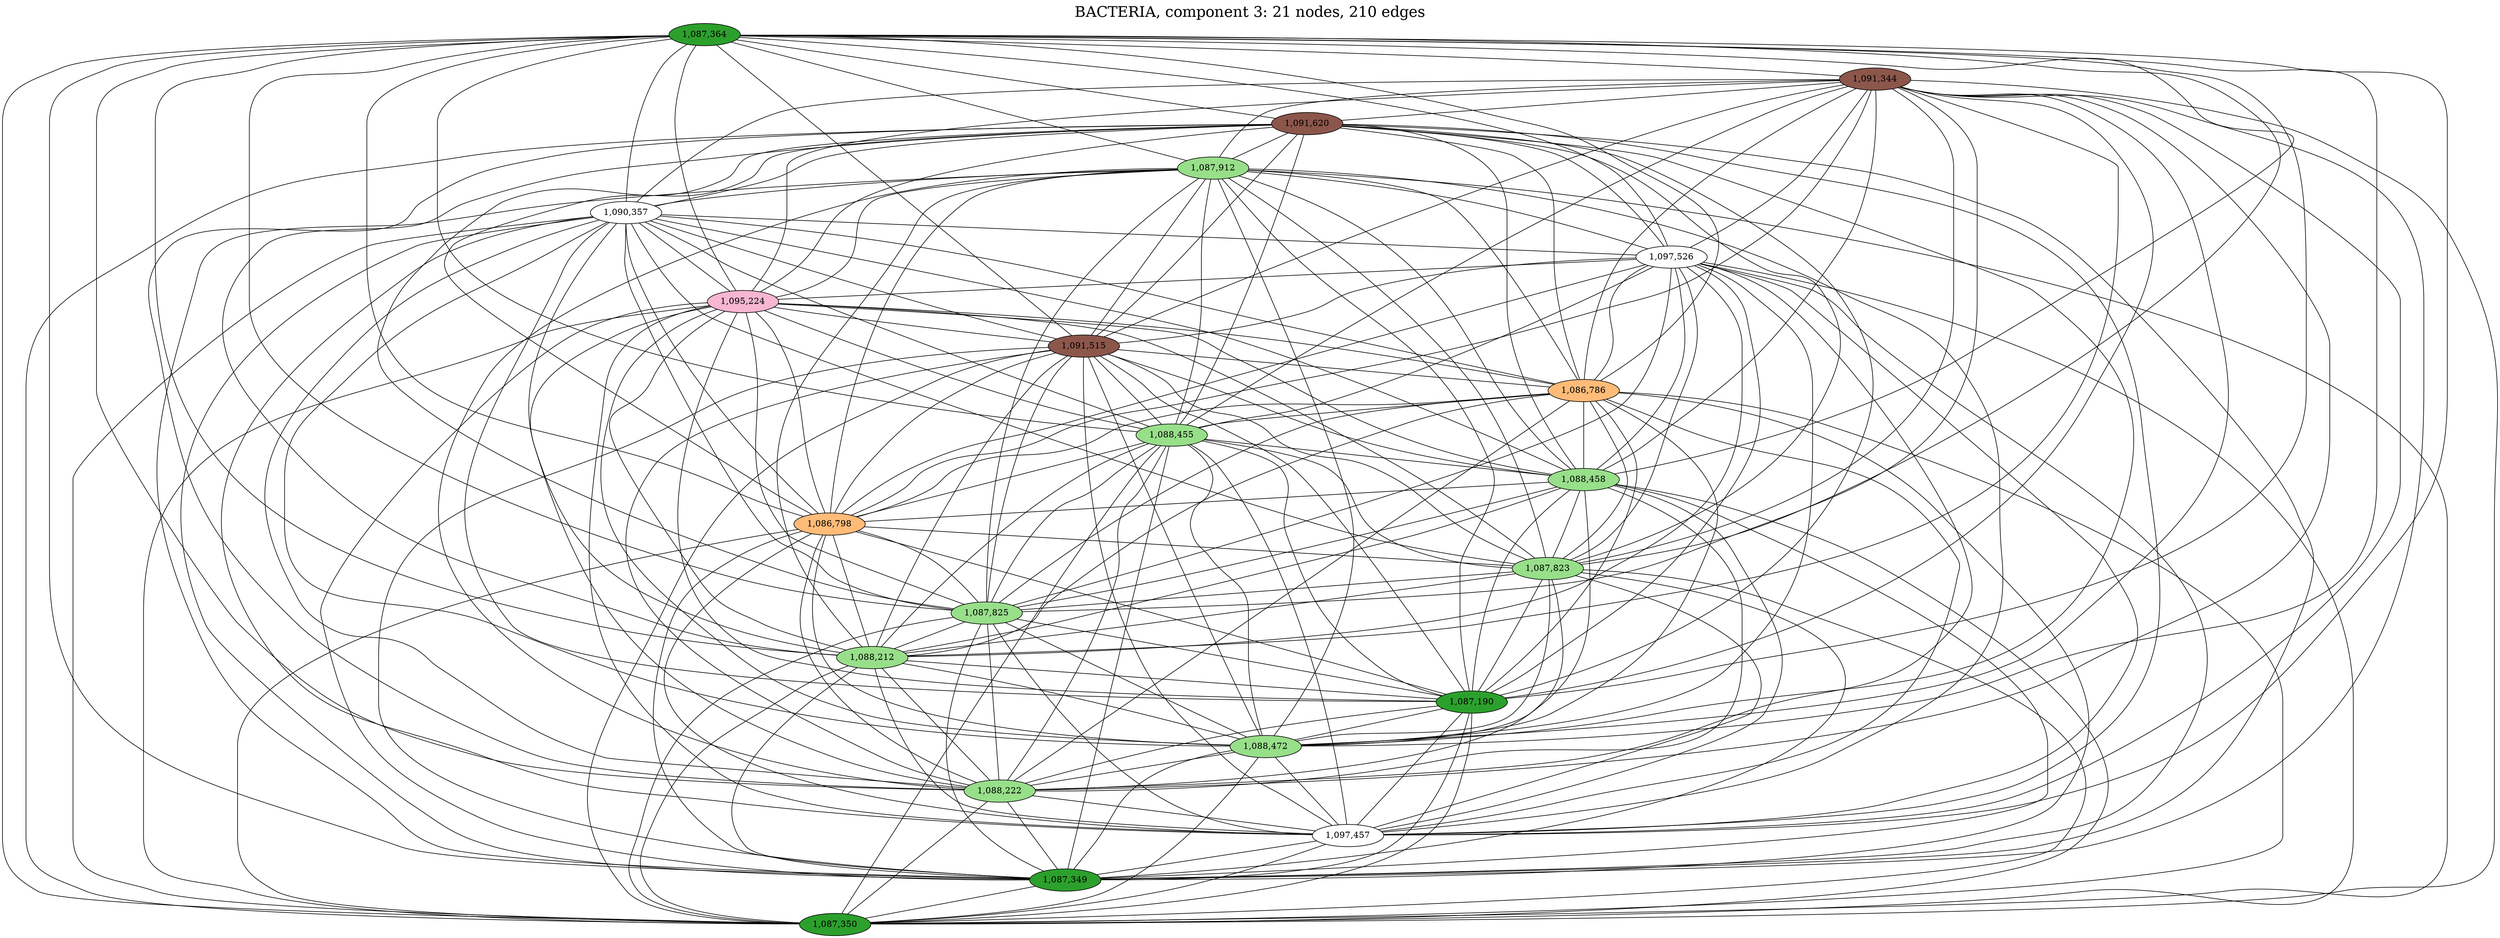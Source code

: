 graph BACTERIA_cc3 {
	overlap="prism50";
	outputorder="edgesfirst";
	label="BACTERIA, component 3: 21 nodes, 210 edges";
	labelloc="t";
	fontsize=24;
	"1,087,364" [style="filled", fillcolor="#2ca02c", fontcolor="#000000"];
	"1,091,344" [style="filled", fillcolor="#8c564b", fontcolor="#000000"];
	"1,091,620" [style="filled", fillcolor="#8c564b", fontcolor="#000000"];
	"1,087,912" [style="filled", fillcolor="#98df8a", fontcolor="#000000"];
	"1,090,357" [style="filled", fillcolor="#ffffff", fontcolor="#000000"];
	"1,097,526" [style="filled", fillcolor="#ffffff", fontcolor="#000000"];
	"1,095,224" [style="filled", fillcolor="#f7b6d2", fontcolor="#000000"];
	"1,091,515" [style="filled", fillcolor="#8c564b", fontcolor="#000000"];
	"1,086,786" [style="filled", fillcolor="#ffbb78", fontcolor="#000000"];
	"1,088,455" [style="filled", fillcolor="#98df8a", fontcolor="#000000"];
	"1,088,458" [style="filled", fillcolor="#98df8a", fontcolor="#000000"];
	"1,086,798" [style="filled", fillcolor="#ffbb78", fontcolor="#000000"];
	"1,087,823" [style="filled", fillcolor="#98df8a", fontcolor="#000000"];
	"1,087,825" [style="filled", fillcolor="#98df8a", fontcolor="#000000"];
	"1,088,212" [style="filled", fillcolor="#98df8a", fontcolor="#000000"];
	"1,087,190" [style="filled", fillcolor="#2ca02c", fontcolor="#000000"];
	"1,088,472" [style="filled", fillcolor="#98df8a", fontcolor="#000000"];
	"1,088,222" [style="filled", fillcolor="#98df8a", fontcolor="#000000"];
	"1,097,457" [style="filled", fillcolor="#ffffff", fontcolor="#000000"];
	"1,087,349" [style="filled", fillcolor="#2ca02c", fontcolor="#000000"];
	"1,087,350" [style="filled", fillcolor="#2ca02c", fontcolor="#000000"];
	"1,087,364" -- "1,086,786";
	"1,087,364" -- "1,086,798";
	"1,087,364" -- "1,087,190";
	"1,087,364" -- "1,087,349";
	"1,087,364" -- "1,087,350";
	"1,087,364" -- "1,087,823";
	"1,087,364" -- "1,087,825";
	"1,087,364" -- "1,087,912";
	"1,087,364" -- "1,088,212";
	"1,087,364" -- "1,088,222";
	"1,087,364" -- "1,088,455";
	"1,087,364" -- "1,088,458";
	"1,087,364" -- "1,088,472";
	"1,087,364" -- "1,090,357";
	"1,087,364" -- "1,091,344";
	"1,087,364" -- "1,091,515";
	"1,087,364" -- "1,091,620";
	"1,087,364" -- "1,095,224";
	"1,087,364" -- "1,097,457";
	"1,087,364" -- "1,097,526";
	"1,091,344" -- "1,086,786";
	"1,091,344" -- "1,086,798";
	"1,091,344" -- "1,087,190";
	"1,091,344" -- "1,087,349";
	"1,091,344" -- "1,087,350";
	"1,091,344" -- "1,087,823";
	"1,091,344" -- "1,087,825";
	"1,091,344" -- "1,087,912";
	"1,091,344" -- "1,088,212";
	"1,091,344" -- "1,088,222";
	"1,091,344" -- "1,088,455";
	"1,091,344" -- "1,088,458";
	"1,091,344" -- "1,088,472";
	"1,091,344" -- "1,090,357";
	"1,091,344" -- "1,091,515";
	"1,091,344" -- "1,091,620";
	"1,091,344" -- "1,095,224";
	"1,091,344" -- "1,097,457";
	"1,091,344" -- "1,097,526";
	"1,091,620" -- "1,086,786";
	"1,091,620" -- "1,086,798";
	"1,091,620" -- "1,087,190";
	"1,091,620" -- "1,087,349";
	"1,091,620" -- "1,087,350";
	"1,091,620" -- "1,087,823";
	"1,091,620" -- "1,087,825";
	"1,091,620" -- "1,087,912";
	"1,091,620" -- "1,088,212";
	"1,091,620" -- "1,088,222";
	"1,091,620" -- "1,088,455";
	"1,091,620" -- "1,088,458";
	"1,091,620" -- "1,088,472";
	"1,091,620" -- "1,090,357";
	"1,091,620" -- "1,091,515";
	"1,091,620" -- "1,095,224";
	"1,091,620" -- "1,097,457";
	"1,091,620" -- "1,097,526";
	"1,087,912" -- "1,086,786";
	"1,087,912" -- "1,086,798";
	"1,087,912" -- "1,087,190";
	"1,087,912" -- "1,087,349";
	"1,087,912" -- "1,087,350";
	"1,087,912" -- "1,087,823";
	"1,087,912" -- "1,087,825";
	"1,087,912" -- "1,088,212";
	"1,087,912" -- "1,088,222";
	"1,087,912" -- "1,088,455";
	"1,087,912" -- "1,088,458";
	"1,087,912" -- "1,088,472";
	"1,087,912" -- "1,090,357";
	"1,087,912" -- "1,091,515";
	"1,087,912" -- "1,095,224";
	"1,087,912" -- "1,097,457";
	"1,087,912" -- "1,097,526";
	"1,090,357" -- "1,086,786";
	"1,090,357" -- "1,086,798";
	"1,090,357" -- "1,087,190";
	"1,090,357" -- "1,087,349";
	"1,090,357" -- "1,087,350";
	"1,090,357" -- "1,087,823";
	"1,090,357" -- "1,087,825";
	"1,090,357" -- "1,088,212";
	"1,090,357" -- "1,088,222";
	"1,090,357" -- "1,088,455";
	"1,090,357" -- "1,088,458";
	"1,090,357" -- "1,088,472";
	"1,090,357" -- "1,091,515";
	"1,090,357" -- "1,095,224";
	"1,090,357" -- "1,097,457";
	"1,090,357" -- "1,097,526";
	"1,097,526" -- "1,086,786";
	"1,097,526" -- "1,086,798";
	"1,097,526" -- "1,087,190";
	"1,097,526" -- "1,087,349";
	"1,097,526" -- "1,087,350";
	"1,097,526" -- "1,087,823";
	"1,097,526" -- "1,087,825";
	"1,097,526" -- "1,088,212";
	"1,097,526" -- "1,088,222";
	"1,097,526" -- "1,088,455";
	"1,097,526" -- "1,088,458";
	"1,097,526" -- "1,088,472";
	"1,097,526" -- "1,091,515";
	"1,097,526" -- "1,095,224";
	"1,097,526" -- "1,097,457";
	"1,095,224" -- "1,086,786";
	"1,095,224" -- "1,086,798";
	"1,095,224" -- "1,087,190";
	"1,095,224" -- "1,087,349";
	"1,095,224" -- "1,087,350";
	"1,095,224" -- "1,087,823";
	"1,095,224" -- "1,087,825";
	"1,095,224" -- "1,088,212";
	"1,095,224" -- "1,088,222";
	"1,095,224" -- "1,088,455";
	"1,095,224" -- "1,088,458";
	"1,095,224" -- "1,088,472";
	"1,095,224" -- "1,091,515";
	"1,095,224" -- "1,097,457";
	"1,091,515" -- "1,086,786";
	"1,091,515" -- "1,086,798";
	"1,091,515" -- "1,087,190";
	"1,091,515" -- "1,087,349";
	"1,091,515" -- "1,087,350";
	"1,091,515" -- "1,087,823";
	"1,091,515" -- "1,087,825";
	"1,091,515" -- "1,088,212";
	"1,091,515" -- "1,088,222";
	"1,091,515" -- "1,088,455";
	"1,091,515" -- "1,088,458";
	"1,091,515" -- "1,088,472";
	"1,091,515" -- "1,097,457";
	"1,086,786" -- "1,086,798";
	"1,086,786" -- "1,087,190";
	"1,086,786" -- "1,087,349";
	"1,086,786" -- "1,087,350";
	"1,086,786" -- "1,087,823";
	"1,086,786" -- "1,087,825";
	"1,086,786" -- "1,088,212";
	"1,086,786" -- "1,088,222";
	"1,086,786" -- "1,088,455";
	"1,086,786" -- "1,088,458";
	"1,086,786" -- "1,088,472";
	"1,086,786" -- "1,097,457";
	"1,088,455" -- "1,086,798";
	"1,088,455" -- "1,087,190";
	"1,088,455" -- "1,087,349";
	"1,088,455" -- "1,087,350";
	"1,088,455" -- "1,087,823";
	"1,088,455" -- "1,087,825";
	"1,088,455" -- "1,088,212";
	"1,088,455" -- "1,088,222";
	"1,088,455" -- "1,088,458";
	"1,088,455" -- "1,088,472";
	"1,088,455" -- "1,097,457";
	"1,088,458" -- "1,086,798";
	"1,088,458" -- "1,087,190";
	"1,088,458" -- "1,087,349";
	"1,088,458" -- "1,087,350";
	"1,088,458" -- "1,087,823";
	"1,088,458" -- "1,087,825";
	"1,088,458" -- "1,088,212";
	"1,088,458" -- "1,088,222";
	"1,088,458" -- "1,088,472";
	"1,088,458" -- "1,097,457";
	"1,086,798" -- "1,087,190";
	"1,086,798" -- "1,087,349";
	"1,086,798" -- "1,087,350";
	"1,086,798" -- "1,087,823";
	"1,086,798" -- "1,087,825";
	"1,086,798" -- "1,088,212";
	"1,086,798" -- "1,088,222";
	"1,086,798" -- "1,088,472";
	"1,086,798" -- "1,097,457";
	"1,087,823" -- "1,087,190";
	"1,087,823" -- "1,087,349";
	"1,087,823" -- "1,087,350";
	"1,087,823" -- "1,087,825";
	"1,087,823" -- "1,088,212";
	"1,087,823" -- "1,088,222";
	"1,087,823" -- "1,088,472";
	"1,087,823" -- "1,097,457";
	"1,087,825" -- "1,087,190";
	"1,087,825" -- "1,087,349";
	"1,087,825" -- "1,087,350";
	"1,087,825" -- "1,088,212";
	"1,087,825" -- "1,088,222";
	"1,087,825" -- "1,088,472";
	"1,087,825" -- "1,097,457";
	"1,088,212" -- "1,087,190";
	"1,088,212" -- "1,087,349";
	"1,088,212" -- "1,087,350";
	"1,088,212" -- "1,088,222";
	"1,088,212" -- "1,088,472";
	"1,088,212" -- "1,097,457";
	"1,087,190" -- "1,087,349";
	"1,087,190" -- "1,087,350";
	"1,087,190" -- "1,088,222";
	"1,087,190" -- "1,088,472";
	"1,087,190" -- "1,097,457";
	"1,088,472" -- "1,087,349";
	"1,088,472" -- "1,087,350";
	"1,088,472" -- "1,088,222";
	"1,088,472" -- "1,097,457";
	"1,088,222" -- "1,087,349";
	"1,088,222" -- "1,087,350";
	"1,088,222" -- "1,097,457";
	"1,097,457" -- "1,087,349";
	"1,097,457" -- "1,087,350";
	"1,087,349" -- "1,087,350";
}